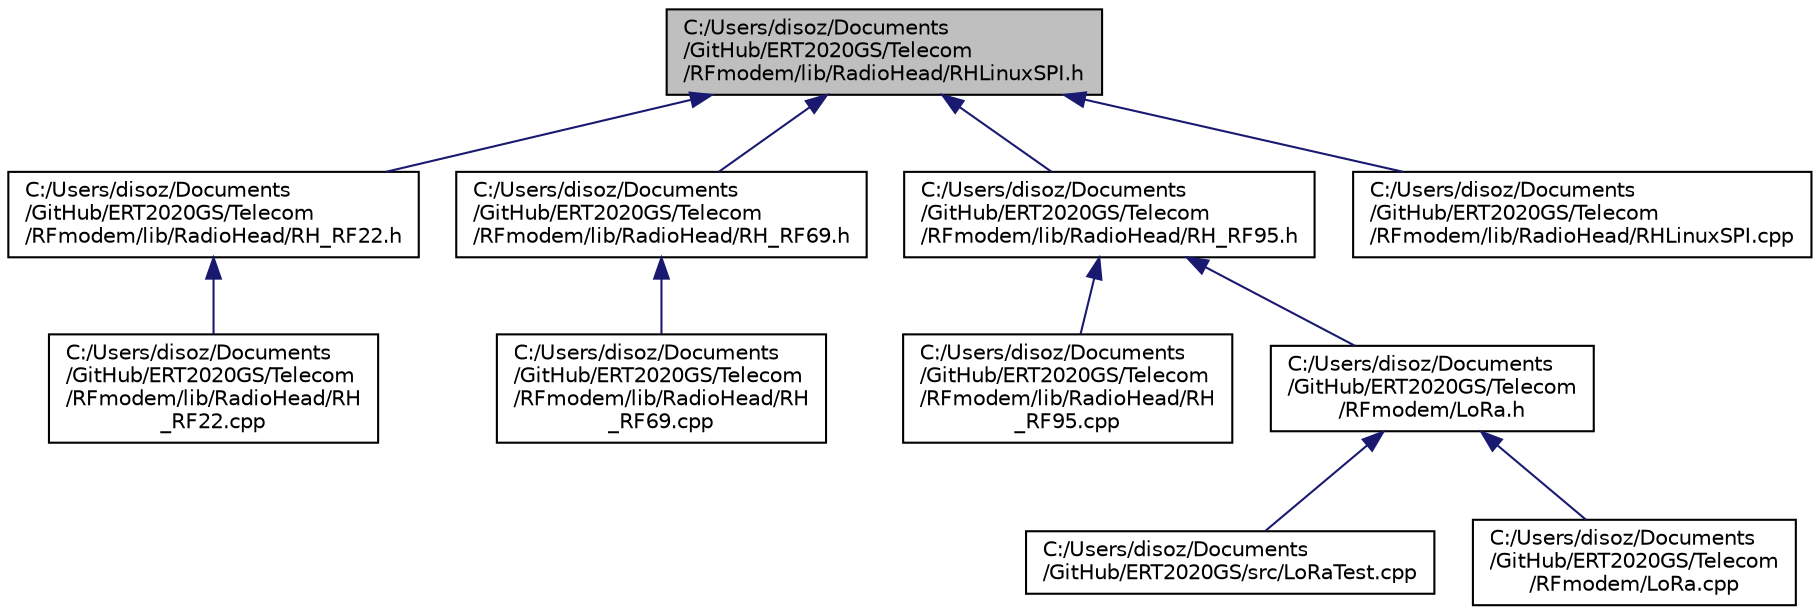 digraph "C:/Users/disoz/Documents/GitHub/ERT2020GS/Telecom/RFmodem/lib/RadioHead/RHLinuxSPI.h"
{
 // LATEX_PDF_SIZE
  edge [fontname="Helvetica",fontsize="10",labelfontname="Helvetica",labelfontsize="10"];
  node [fontname="Helvetica",fontsize="10",shape=record];
  Node1 [label="C:/Users/disoz/Documents\l/GitHub/ERT2020GS/Telecom\l/RFmodem/lib/RadioHead/RHLinuxSPI.h",height=0.2,width=0.4,color="black", fillcolor="grey75", style="filled", fontcolor="black",tooltip=" "];
  Node1 -> Node2 [dir="back",color="midnightblue",fontsize="10",style="solid",fontname="Helvetica"];
  Node2 [label="C:/Users/disoz/Documents\l/GitHub/ERT2020GS/Telecom\l/RFmodem/lib/RadioHead/RH_RF22.h",height=0.2,width=0.4,color="black", fillcolor="white", style="filled",URL="$_r_h___r_f22_8h.html",tooltip=" "];
  Node2 -> Node3 [dir="back",color="midnightblue",fontsize="10",style="solid",fontname="Helvetica"];
  Node3 [label="C:/Users/disoz/Documents\l/GitHub/ERT2020GS/Telecom\l/RFmodem/lib/RadioHead/RH\l_RF22.cpp",height=0.2,width=0.4,color="black", fillcolor="white", style="filled",URL="$_r_h___r_f22_8cpp.html",tooltip=" "];
  Node1 -> Node4 [dir="back",color="midnightblue",fontsize="10",style="solid",fontname="Helvetica"];
  Node4 [label="C:/Users/disoz/Documents\l/GitHub/ERT2020GS/Telecom\l/RFmodem/lib/RadioHead/RH_RF69.h",height=0.2,width=0.4,color="black", fillcolor="white", style="filled",URL="$_r_h___r_f69_8h.html",tooltip=" "];
  Node4 -> Node5 [dir="back",color="midnightblue",fontsize="10",style="solid",fontname="Helvetica"];
  Node5 [label="C:/Users/disoz/Documents\l/GitHub/ERT2020GS/Telecom\l/RFmodem/lib/RadioHead/RH\l_RF69.cpp",height=0.2,width=0.4,color="black", fillcolor="white", style="filled",URL="$_r_h___r_f69_8cpp.html",tooltip=" "];
  Node1 -> Node6 [dir="back",color="midnightblue",fontsize="10",style="solid",fontname="Helvetica"];
  Node6 [label="C:/Users/disoz/Documents\l/GitHub/ERT2020GS/Telecom\l/RFmodem/lib/RadioHead/RH_RF95.h",height=0.2,width=0.4,color="black", fillcolor="white", style="filled",URL="$_r_h___r_f95_8h.html",tooltip=" "];
  Node6 -> Node7 [dir="back",color="midnightblue",fontsize="10",style="solid",fontname="Helvetica"];
  Node7 [label="C:/Users/disoz/Documents\l/GitHub/ERT2020GS/Telecom\l/RFmodem/lib/RadioHead/RH\l_RF95.cpp",height=0.2,width=0.4,color="black", fillcolor="white", style="filled",URL="$_r_h___r_f95_8cpp.html",tooltip=" "];
  Node6 -> Node8 [dir="back",color="midnightblue",fontsize="10",style="solid",fontname="Helvetica"];
  Node8 [label="C:/Users/disoz/Documents\l/GitHub/ERT2020GS/Telecom\l/RFmodem/LoRa.h",height=0.2,width=0.4,color="black", fillcolor="white", style="filled",URL="$_lo_ra_8h.html",tooltip="LoRa module interface."];
  Node8 -> Node9 [dir="back",color="midnightblue",fontsize="10",style="solid",fontname="Helvetica"];
  Node9 [label="C:/Users/disoz/Documents\l/GitHub/ERT2020GS/src/LoRaTest.cpp",height=0.2,width=0.4,color="black", fillcolor="white", style="filled",URL="$_lo_ra_test_8cpp.html",tooltip="Ground Support Equipment Transceiver."];
  Node8 -> Node10 [dir="back",color="midnightblue",fontsize="10",style="solid",fontname="Helvetica"];
  Node10 [label="C:/Users/disoz/Documents\l/GitHub/ERT2020GS/Telecom\l/RFmodem/LoRa.cpp",height=0.2,width=0.4,color="black", fillcolor="white", style="filled",URL="$_lo_ra_8cpp.html",tooltip="LoRa module implementation."];
  Node1 -> Node11 [dir="back",color="midnightblue",fontsize="10",style="solid",fontname="Helvetica"];
  Node11 [label="C:/Users/disoz/Documents\l/GitHub/ERT2020GS/Telecom\l/RFmodem/lib/RadioHead/RHLinuxSPI.cpp",height=0.2,width=0.4,color="black", fillcolor="white", style="filled",URL="$_r_h_linux_s_p_i_8cpp.html",tooltip=" "];
}

